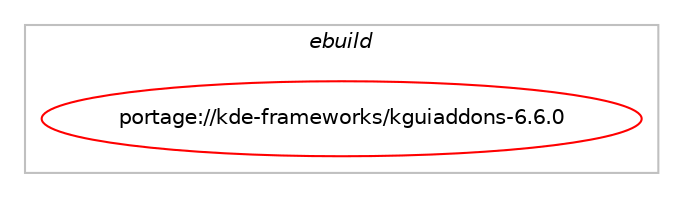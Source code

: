 digraph prolog {

# *************
# Graph options
# *************

newrank=true;
concentrate=true;
compound=true;
graph [rankdir=LR,fontname=Helvetica,fontsize=10,ranksep=1.5];#, ranksep=2.5, nodesep=0.2];
edge  [arrowhead=vee];
node  [fontname=Helvetica,fontsize=10];

# **********
# The ebuild
# **********

subgraph cluster_leftcol {
color=gray;
label=<<i>ebuild</i>>;
id [label="portage://kde-frameworks/kguiaddons-6.6.0", color=red, width=4, href="../kde-frameworks/kguiaddons-6.6.0.svg"];
}

# ****************
# The dependencies
# ****************

subgraph cluster_midcol {
color=gray;
label=<<i>dependencies</i>>;
subgraph cluster_compile {
fillcolor="#eeeeee";
style=filled;
label=<<i>compile</i>>;
# *** BEGIN UNKNOWN DEPENDENCY TYPE (TODO) ***
# id -> equal(use_conditional_group(positive,X,portage://kde-frameworks/kguiaddons-6.6.0,[package_dependency(portage://kde-frameworks/kguiaddons-6.6.0,install,no,dev-qt,qtbase,greaterequal,[6.6.2,,,6.6.2],[slot(6)],[use(enable(X),none)]),package_dependency(portage://kde-frameworks/kguiaddons-6.6.0,install,no,x11-libs,libX11,none,[,,],[],[])]))
# *** END UNKNOWN DEPENDENCY TYPE (TODO) ***

# *** BEGIN UNKNOWN DEPENDENCY TYPE (TODO) ***
# id -> equal(use_conditional_group(positive,X,portage://kde-frameworks/kguiaddons-6.6.0,[package_dependency(portage://kde-frameworks/kguiaddons-6.6.0,install,no,x11-base,xorg-proto,none,[,,],[],[]),package_dependency(portage://kde-frameworks/kguiaddons-6.6.0,install,no,x11-libs,libxcb,none,[,,],[],[])]))
# *** END UNKNOWN DEPENDENCY TYPE (TODO) ***

# *** BEGIN UNKNOWN DEPENDENCY TYPE (TODO) ***
# id -> equal(use_conditional_group(positive,doc,portage://kde-frameworks/kguiaddons-6.6.0,[package_dependency(portage://kde-frameworks/kguiaddons-6.6.0,install,no,dev-qt,qt-docs,none,[,,],[slot(6)],[])]))
# *** END UNKNOWN DEPENDENCY TYPE (TODO) ***

# *** BEGIN UNKNOWN DEPENDENCY TYPE (TODO) ***
# id -> equal(use_conditional_group(positive,wayland,portage://kde-frameworks/kguiaddons-6.6.0,[package_dependency(portage://kde-frameworks/kguiaddons-6.6.0,install,no,dev-libs,plasma-wayland-protocols,greaterequal,[1.11.1,,,1.11.1],[],[])]))
# *** END UNKNOWN DEPENDENCY TYPE (TODO) ***

# *** BEGIN UNKNOWN DEPENDENCY TYPE (TODO) ***
# id -> equal(use_conditional_group(positive,wayland,portage://kde-frameworks/kguiaddons-6.6.0,[package_dependency(portage://kde-frameworks/kguiaddons-6.6.0,install,no,dev-libs,wayland,none,[,,],[],[]),package_dependency(portage://kde-frameworks/kguiaddons-6.6.0,install,no,dev-qt,qtbase,greaterequal,[6.6.2,,,6.6.2],[slot(6),equal],[use(enable(wayland),none)]),package_dependency(portage://kde-frameworks/kguiaddons-6.6.0,install,no,dev-qt,qtwayland,greaterequal,[6.6.2,,,6.6.2],[slot(6)],[])]))
# *** END UNKNOWN DEPENDENCY TYPE (TODO) ***

# *** BEGIN UNKNOWN DEPENDENCY TYPE (TODO) ***
# id -> equal(package_dependency(portage://kde-frameworks/kguiaddons-6.6.0,install,no,dev-qt,qtbase,greaterequal,[6.6.2,,,6.6.2],[slot(6)],[use(optenable(dbus),none),use(enable(gui),none)]))
# *** END UNKNOWN DEPENDENCY TYPE (TODO) ***

# *** BEGIN UNKNOWN DEPENDENCY TYPE (TODO) ***
# id -> equal(package_dependency(portage://kde-frameworks/kguiaddons-6.6.0,install,no,dev-qt,qtbase,none,[,,],[slot(6)],[]))
# *** END UNKNOWN DEPENDENCY TYPE (TODO) ***

}
subgraph cluster_compileandrun {
fillcolor="#eeeeee";
style=filled;
label=<<i>compile and run</i>>;
}
subgraph cluster_run {
fillcolor="#eeeeee";
style=filled;
label=<<i>run</i>>;
# *** BEGIN UNKNOWN DEPENDENCY TYPE (TODO) ***
# id -> equal(any_of_group([package_dependency(portage://kde-frameworks/kguiaddons-6.6.0,run,no,kde-frameworks,breeze-icons,none,[,,],any_different_slot,[]),package_dependency(portage://kde-frameworks/kguiaddons-6.6.0,run,no,kde-frameworks,oxygen-icons,none,[,,],any_different_slot,[])]))
# *** END UNKNOWN DEPENDENCY TYPE (TODO) ***

# *** BEGIN UNKNOWN DEPENDENCY TYPE (TODO) ***
# id -> equal(use_conditional_group(positive,X,portage://kde-frameworks/kguiaddons-6.6.0,[package_dependency(portage://kde-frameworks/kguiaddons-6.6.0,run,no,dev-qt,qtbase,greaterequal,[6.6.2,,,6.6.2],[slot(6)],[use(enable(X),none)]),package_dependency(portage://kde-frameworks/kguiaddons-6.6.0,run,no,x11-libs,libX11,none,[,,],[],[])]))
# *** END UNKNOWN DEPENDENCY TYPE (TODO) ***

# *** BEGIN UNKNOWN DEPENDENCY TYPE (TODO) ***
# id -> equal(use_conditional_group(positive,doc,portage://kde-frameworks/kguiaddons-6.6.0,[package_dependency(portage://kde-frameworks/kguiaddons-6.6.0,run,no,dev-qt,qt-docs,none,[,,],[slot(6)],[])]))
# *** END UNKNOWN DEPENDENCY TYPE (TODO) ***

# *** BEGIN UNKNOWN DEPENDENCY TYPE (TODO) ***
# id -> equal(use_conditional_group(positive,wayland,portage://kde-frameworks/kguiaddons-6.6.0,[package_dependency(portage://kde-frameworks/kguiaddons-6.6.0,run,no,dev-libs,wayland,none,[,,],[],[]),package_dependency(portage://kde-frameworks/kguiaddons-6.6.0,run,no,dev-qt,qtbase,greaterequal,[6.6.2,,,6.6.2],[slot(6),equal],[use(enable(wayland),none)]),package_dependency(portage://kde-frameworks/kguiaddons-6.6.0,run,no,dev-qt,qtwayland,greaterequal,[6.6.2,,,6.6.2],[slot(6)],[])]))
# *** END UNKNOWN DEPENDENCY TYPE (TODO) ***

# *** BEGIN UNKNOWN DEPENDENCY TYPE (TODO) ***
# id -> equal(package_dependency(portage://kde-frameworks/kguiaddons-6.6.0,run,no,dev-qt,qtbase,greaterequal,[6.6.2,,,6.6.2],[slot(6)],[use(optenable(dbus),none),use(enable(gui),none)]))
# *** END UNKNOWN DEPENDENCY TYPE (TODO) ***

# *** BEGIN UNKNOWN DEPENDENCY TYPE (TODO) ***
# id -> equal(package_dependency(portage://kde-frameworks/kguiaddons-6.6.0,run,no,dev-qt,qtbase,none,[,,],[slot(6)],[]))
# *** END UNKNOWN DEPENDENCY TYPE (TODO) ***

# *** BEGIN UNKNOWN DEPENDENCY TYPE (TODO) ***
# id -> equal(package_dependency(portage://kde-frameworks/kguiaddons-6.6.0,run,no,kde-frameworks,kf-env,greaterequal,[6,,,6],[],[]))
# *** END UNKNOWN DEPENDENCY TYPE (TODO) ***

# *** BEGIN UNKNOWN DEPENDENCY TYPE (TODO) ***
# id -> equal(package_dependency(portage://kde-frameworks/kguiaddons-6.6.0,run,weak,kde-frameworks,kguiaddons,none,[,,],[slot(5)],[use(disable(kf6compat),negative)]))
# *** END UNKNOWN DEPENDENCY TYPE (TODO) ***

}
}

# **************
# The candidates
# **************

subgraph cluster_choices {
rank=same;
color=gray;
label=<<i>candidates</i>>;

}

}
